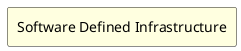 @startuml

left to right direction


rectangle "Software Defined Infrastructure" #lightyellow {
}

@enduml
